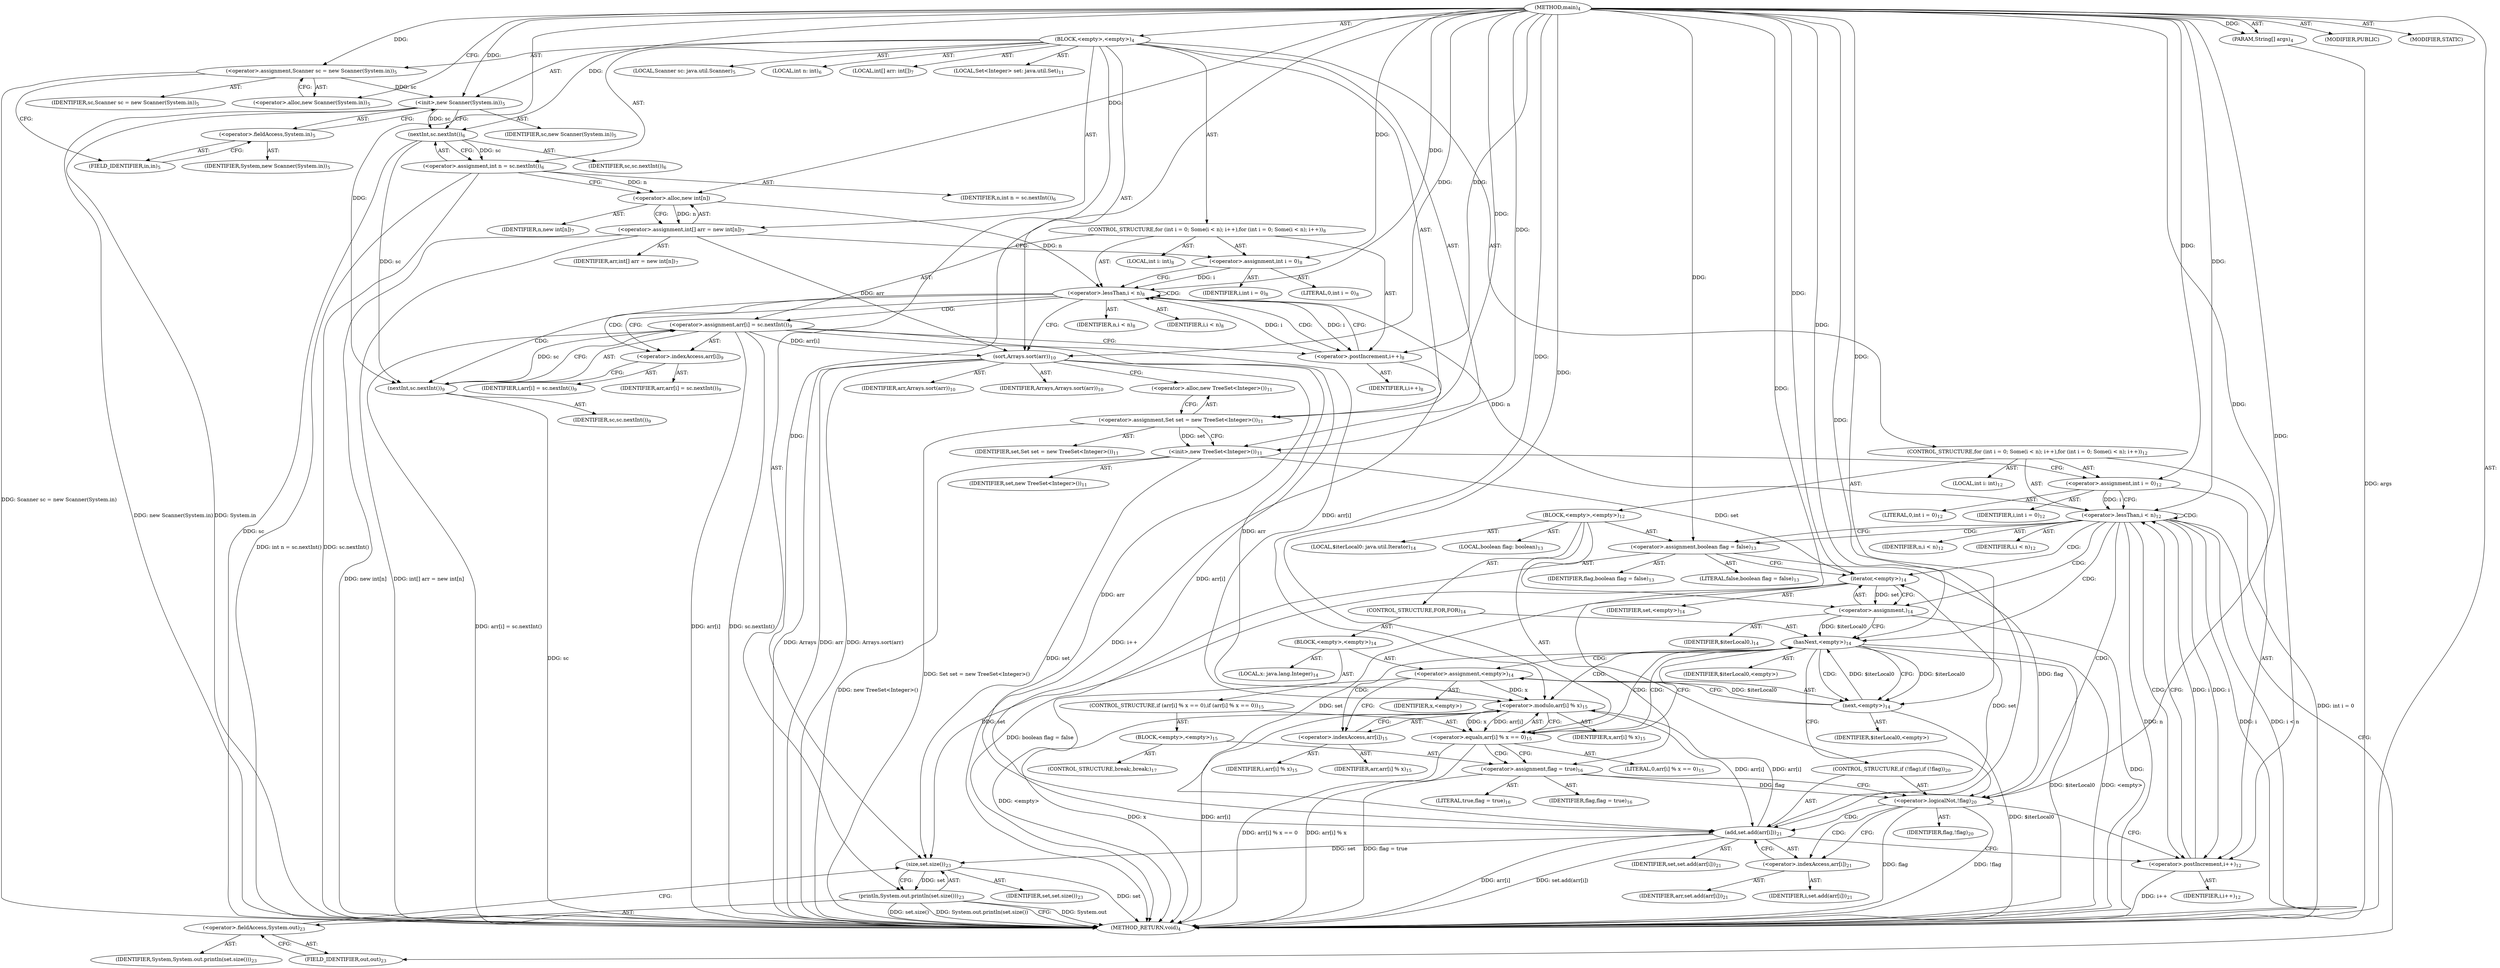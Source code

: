 digraph "main" {  
"21" [label = <(METHOD,main)<SUB>4</SUB>> ]
"22" [label = <(PARAM,String[] args)<SUB>4</SUB>> ]
"23" [label = <(BLOCK,&lt;empty&gt;,&lt;empty&gt;)<SUB>4</SUB>> ]
"4" [label = <(LOCAL,Scanner sc: java.util.Scanner)<SUB>5</SUB>> ]
"24" [label = <(&lt;operator&gt;.assignment,Scanner sc = new Scanner(System.in))<SUB>5</SUB>> ]
"25" [label = <(IDENTIFIER,sc,Scanner sc = new Scanner(System.in))<SUB>5</SUB>> ]
"26" [label = <(&lt;operator&gt;.alloc,new Scanner(System.in))<SUB>5</SUB>> ]
"27" [label = <(&lt;init&gt;,new Scanner(System.in))<SUB>5</SUB>> ]
"3" [label = <(IDENTIFIER,sc,new Scanner(System.in))<SUB>5</SUB>> ]
"28" [label = <(&lt;operator&gt;.fieldAccess,System.in)<SUB>5</SUB>> ]
"29" [label = <(IDENTIFIER,System,new Scanner(System.in))<SUB>5</SUB>> ]
"30" [label = <(FIELD_IDENTIFIER,in,in)<SUB>5</SUB>> ]
"31" [label = <(LOCAL,int n: int)<SUB>6</SUB>> ]
"32" [label = <(&lt;operator&gt;.assignment,int n = sc.nextInt())<SUB>6</SUB>> ]
"33" [label = <(IDENTIFIER,n,int n = sc.nextInt())<SUB>6</SUB>> ]
"34" [label = <(nextInt,sc.nextInt())<SUB>6</SUB>> ]
"35" [label = <(IDENTIFIER,sc,sc.nextInt())<SUB>6</SUB>> ]
"36" [label = <(LOCAL,int[] arr: int[])<SUB>7</SUB>> ]
"37" [label = <(&lt;operator&gt;.assignment,int[] arr = new int[n])<SUB>7</SUB>> ]
"38" [label = <(IDENTIFIER,arr,int[] arr = new int[n])<SUB>7</SUB>> ]
"39" [label = <(&lt;operator&gt;.alloc,new int[n])> ]
"40" [label = <(IDENTIFIER,n,new int[n])<SUB>7</SUB>> ]
"41" [label = <(CONTROL_STRUCTURE,for (int i = 0; Some(i &lt; n); i++),for (int i = 0; Some(i &lt; n); i++))<SUB>8</SUB>> ]
"42" [label = <(LOCAL,int i: int)<SUB>8</SUB>> ]
"43" [label = <(&lt;operator&gt;.assignment,int i = 0)<SUB>8</SUB>> ]
"44" [label = <(IDENTIFIER,i,int i = 0)<SUB>8</SUB>> ]
"45" [label = <(LITERAL,0,int i = 0)<SUB>8</SUB>> ]
"46" [label = <(&lt;operator&gt;.lessThan,i &lt; n)<SUB>8</SUB>> ]
"47" [label = <(IDENTIFIER,i,i &lt; n)<SUB>8</SUB>> ]
"48" [label = <(IDENTIFIER,n,i &lt; n)<SUB>8</SUB>> ]
"49" [label = <(&lt;operator&gt;.postIncrement,i++)<SUB>8</SUB>> ]
"50" [label = <(IDENTIFIER,i,i++)<SUB>8</SUB>> ]
"51" [label = <(&lt;operator&gt;.assignment,arr[i] = sc.nextInt())<SUB>9</SUB>> ]
"52" [label = <(&lt;operator&gt;.indexAccess,arr[i])<SUB>9</SUB>> ]
"53" [label = <(IDENTIFIER,arr,arr[i] = sc.nextInt())<SUB>9</SUB>> ]
"54" [label = <(IDENTIFIER,i,arr[i] = sc.nextInt())<SUB>9</SUB>> ]
"55" [label = <(nextInt,sc.nextInt())<SUB>9</SUB>> ]
"56" [label = <(IDENTIFIER,sc,sc.nextInt())<SUB>9</SUB>> ]
"57" [label = <(sort,Arrays.sort(arr))<SUB>10</SUB>> ]
"58" [label = <(IDENTIFIER,Arrays,Arrays.sort(arr))<SUB>10</SUB>> ]
"59" [label = <(IDENTIFIER,arr,Arrays.sort(arr))<SUB>10</SUB>> ]
"6" [label = <(LOCAL,Set&lt;Integer&gt; set: java.util.Set)<SUB>11</SUB>> ]
"60" [label = <(&lt;operator&gt;.assignment,Set set = new TreeSet&lt;Integer&gt;())<SUB>11</SUB>> ]
"61" [label = <(IDENTIFIER,set,Set set = new TreeSet&lt;Integer&gt;())<SUB>11</SUB>> ]
"62" [label = <(&lt;operator&gt;.alloc,new TreeSet&lt;Integer&gt;())<SUB>11</SUB>> ]
"63" [label = <(&lt;init&gt;,new TreeSet&lt;Integer&gt;())<SUB>11</SUB>> ]
"5" [label = <(IDENTIFIER,set,new TreeSet&lt;Integer&gt;())<SUB>11</SUB>> ]
"64" [label = <(CONTROL_STRUCTURE,for (int i = 0; Some(i &lt; n); i++),for (int i = 0; Some(i &lt; n); i++))<SUB>12</SUB>> ]
"65" [label = <(LOCAL,int i: int)<SUB>12</SUB>> ]
"66" [label = <(&lt;operator&gt;.assignment,int i = 0)<SUB>12</SUB>> ]
"67" [label = <(IDENTIFIER,i,int i = 0)<SUB>12</SUB>> ]
"68" [label = <(LITERAL,0,int i = 0)<SUB>12</SUB>> ]
"69" [label = <(&lt;operator&gt;.lessThan,i &lt; n)<SUB>12</SUB>> ]
"70" [label = <(IDENTIFIER,i,i &lt; n)<SUB>12</SUB>> ]
"71" [label = <(IDENTIFIER,n,i &lt; n)<SUB>12</SUB>> ]
"72" [label = <(&lt;operator&gt;.postIncrement,i++)<SUB>12</SUB>> ]
"73" [label = <(IDENTIFIER,i,i++)<SUB>12</SUB>> ]
"74" [label = <(BLOCK,&lt;empty&gt;,&lt;empty&gt;)<SUB>12</SUB>> ]
"75" [label = <(LOCAL,boolean flag: boolean)<SUB>13</SUB>> ]
"76" [label = <(&lt;operator&gt;.assignment,boolean flag = false)<SUB>13</SUB>> ]
"77" [label = <(IDENTIFIER,flag,boolean flag = false)<SUB>13</SUB>> ]
"78" [label = <(LITERAL,false,boolean flag = false)<SUB>13</SUB>> ]
"79" [label = <(LOCAL,$iterLocal0: java.util.Iterator)<SUB>14</SUB>> ]
"80" [label = <(&lt;operator&gt;.assignment,)<SUB>14</SUB>> ]
"81" [label = <(IDENTIFIER,$iterLocal0,)<SUB>14</SUB>> ]
"82" [label = <(iterator,&lt;empty&gt;)<SUB>14</SUB>> ]
"83" [label = <(IDENTIFIER,set,&lt;empty&gt;)<SUB>14</SUB>> ]
"84" [label = <(CONTROL_STRUCTURE,FOR,FOR)<SUB>14</SUB>> ]
"85" [label = <(hasNext,&lt;empty&gt;)<SUB>14</SUB>> ]
"86" [label = <(IDENTIFIER,$iterLocal0,&lt;empty&gt;)> ]
"87" [label = <(BLOCK,&lt;empty&gt;,&lt;empty&gt;)<SUB>14</SUB>> ]
"88" [label = <(LOCAL,x: java.lang.Integer)<SUB>14</SUB>> ]
"89" [label = <(&lt;operator&gt;.assignment,&lt;empty&gt;)<SUB>14</SUB>> ]
"90" [label = <(IDENTIFIER,x,&lt;empty&gt;)> ]
"91" [label = <(next,&lt;empty&gt;)<SUB>14</SUB>> ]
"92" [label = <(IDENTIFIER,$iterLocal0,&lt;empty&gt;)> ]
"93" [label = <(CONTROL_STRUCTURE,if (arr[i] % x == 0),if (arr[i] % x == 0))<SUB>15</SUB>> ]
"94" [label = <(&lt;operator&gt;.equals,arr[i] % x == 0)<SUB>15</SUB>> ]
"95" [label = <(&lt;operator&gt;.modulo,arr[i] % x)<SUB>15</SUB>> ]
"96" [label = <(&lt;operator&gt;.indexAccess,arr[i])<SUB>15</SUB>> ]
"97" [label = <(IDENTIFIER,arr,arr[i] % x)<SUB>15</SUB>> ]
"98" [label = <(IDENTIFIER,i,arr[i] % x)<SUB>15</SUB>> ]
"99" [label = <(IDENTIFIER,x,arr[i] % x)<SUB>15</SUB>> ]
"100" [label = <(LITERAL,0,arr[i] % x == 0)<SUB>15</SUB>> ]
"101" [label = <(BLOCK,&lt;empty&gt;,&lt;empty&gt;)<SUB>15</SUB>> ]
"102" [label = <(&lt;operator&gt;.assignment,flag = true)<SUB>16</SUB>> ]
"103" [label = <(IDENTIFIER,flag,flag = true)<SUB>16</SUB>> ]
"104" [label = <(LITERAL,true,flag = true)<SUB>16</SUB>> ]
"105" [label = <(CONTROL_STRUCTURE,break;,break;)<SUB>17</SUB>> ]
"106" [label = <(CONTROL_STRUCTURE,if (!flag),if (!flag))<SUB>20</SUB>> ]
"107" [label = <(&lt;operator&gt;.logicalNot,!flag)<SUB>20</SUB>> ]
"108" [label = <(IDENTIFIER,flag,!flag)<SUB>20</SUB>> ]
"109" [label = <(add,set.add(arr[i]))<SUB>21</SUB>> ]
"110" [label = <(IDENTIFIER,set,set.add(arr[i]))<SUB>21</SUB>> ]
"111" [label = <(&lt;operator&gt;.indexAccess,arr[i])<SUB>21</SUB>> ]
"112" [label = <(IDENTIFIER,arr,set.add(arr[i]))<SUB>21</SUB>> ]
"113" [label = <(IDENTIFIER,i,set.add(arr[i]))<SUB>21</SUB>> ]
"114" [label = <(println,System.out.println(set.size()))<SUB>23</SUB>> ]
"115" [label = <(&lt;operator&gt;.fieldAccess,System.out)<SUB>23</SUB>> ]
"116" [label = <(IDENTIFIER,System,System.out.println(set.size()))<SUB>23</SUB>> ]
"117" [label = <(FIELD_IDENTIFIER,out,out)<SUB>23</SUB>> ]
"118" [label = <(size,set.size())<SUB>23</SUB>> ]
"119" [label = <(IDENTIFIER,set,set.size())<SUB>23</SUB>> ]
"120" [label = <(MODIFIER,PUBLIC)> ]
"121" [label = <(MODIFIER,STATIC)> ]
"122" [label = <(METHOD_RETURN,void)<SUB>4</SUB>> ]
  "21" -> "22"  [ label = "AST: "] 
  "21" -> "23"  [ label = "AST: "] 
  "21" -> "120"  [ label = "AST: "] 
  "21" -> "121"  [ label = "AST: "] 
  "21" -> "122"  [ label = "AST: "] 
  "23" -> "4"  [ label = "AST: "] 
  "23" -> "24"  [ label = "AST: "] 
  "23" -> "27"  [ label = "AST: "] 
  "23" -> "31"  [ label = "AST: "] 
  "23" -> "32"  [ label = "AST: "] 
  "23" -> "36"  [ label = "AST: "] 
  "23" -> "37"  [ label = "AST: "] 
  "23" -> "41"  [ label = "AST: "] 
  "23" -> "57"  [ label = "AST: "] 
  "23" -> "6"  [ label = "AST: "] 
  "23" -> "60"  [ label = "AST: "] 
  "23" -> "63"  [ label = "AST: "] 
  "23" -> "64"  [ label = "AST: "] 
  "23" -> "114"  [ label = "AST: "] 
  "24" -> "25"  [ label = "AST: "] 
  "24" -> "26"  [ label = "AST: "] 
  "27" -> "3"  [ label = "AST: "] 
  "27" -> "28"  [ label = "AST: "] 
  "28" -> "29"  [ label = "AST: "] 
  "28" -> "30"  [ label = "AST: "] 
  "32" -> "33"  [ label = "AST: "] 
  "32" -> "34"  [ label = "AST: "] 
  "34" -> "35"  [ label = "AST: "] 
  "37" -> "38"  [ label = "AST: "] 
  "37" -> "39"  [ label = "AST: "] 
  "39" -> "40"  [ label = "AST: "] 
  "41" -> "42"  [ label = "AST: "] 
  "41" -> "43"  [ label = "AST: "] 
  "41" -> "46"  [ label = "AST: "] 
  "41" -> "49"  [ label = "AST: "] 
  "41" -> "51"  [ label = "AST: "] 
  "43" -> "44"  [ label = "AST: "] 
  "43" -> "45"  [ label = "AST: "] 
  "46" -> "47"  [ label = "AST: "] 
  "46" -> "48"  [ label = "AST: "] 
  "49" -> "50"  [ label = "AST: "] 
  "51" -> "52"  [ label = "AST: "] 
  "51" -> "55"  [ label = "AST: "] 
  "52" -> "53"  [ label = "AST: "] 
  "52" -> "54"  [ label = "AST: "] 
  "55" -> "56"  [ label = "AST: "] 
  "57" -> "58"  [ label = "AST: "] 
  "57" -> "59"  [ label = "AST: "] 
  "60" -> "61"  [ label = "AST: "] 
  "60" -> "62"  [ label = "AST: "] 
  "63" -> "5"  [ label = "AST: "] 
  "64" -> "65"  [ label = "AST: "] 
  "64" -> "66"  [ label = "AST: "] 
  "64" -> "69"  [ label = "AST: "] 
  "64" -> "72"  [ label = "AST: "] 
  "64" -> "74"  [ label = "AST: "] 
  "66" -> "67"  [ label = "AST: "] 
  "66" -> "68"  [ label = "AST: "] 
  "69" -> "70"  [ label = "AST: "] 
  "69" -> "71"  [ label = "AST: "] 
  "72" -> "73"  [ label = "AST: "] 
  "74" -> "75"  [ label = "AST: "] 
  "74" -> "76"  [ label = "AST: "] 
  "74" -> "79"  [ label = "AST: "] 
  "74" -> "80"  [ label = "AST: "] 
  "74" -> "84"  [ label = "AST: "] 
  "74" -> "106"  [ label = "AST: "] 
  "76" -> "77"  [ label = "AST: "] 
  "76" -> "78"  [ label = "AST: "] 
  "80" -> "81"  [ label = "AST: "] 
  "80" -> "82"  [ label = "AST: "] 
  "82" -> "83"  [ label = "AST: "] 
  "84" -> "85"  [ label = "AST: "] 
  "84" -> "87"  [ label = "AST: "] 
  "85" -> "86"  [ label = "AST: "] 
  "87" -> "88"  [ label = "AST: "] 
  "87" -> "89"  [ label = "AST: "] 
  "87" -> "93"  [ label = "AST: "] 
  "89" -> "90"  [ label = "AST: "] 
  "89" -> "91"  [ label = "AST: "] 
  "91" -> "92"  [ label = "AST: "] 
  "93" -> "94"  [ label = "AST: "] 
  "93" -> "101"  [ label = "AST: "] 
  "94" -> "95"  [ label = "AST: "] 
  "94" -> "100"  [ label = "AST: "] 
  "95" -> "96"  [ label = "AST: "] 
  "95" -> "99"  [ label = "AST: "] 
  "96" -> "97"  [ label = "AST: "] 
  "96" -> "98"  [ label = "AST: "] 
  "101" -> "102"  [ label = "AST: "] 
  "101" -> "105"  [ label = "AST: "] 
  "102" -> "103"  [ label = "AST: "] 
  "102" -> "104"  [ label = "AST: "] 
  "106" -> "107"  [ label = "AST: "] 
  "106" -> "109"  [ label = "AST: "] 
  "107" -> "108"  [ label = "AST: "] 
  "109" -> "110"  [ label = "AST: "] 
  "109" -> "111"  [ label = "AST: "] 
  "111" -> "112"  [ label = "AST: "] 
  "111" -> "113"  [ label = "AST: "] 
  "114" -> "115"  [ label = "AST: "] 
  "114" -> "118"  [ label = "AST: "] 
  "115" -> "116"  [ label = "AST: "] 
  "115" -> "117"  [ label = "AST: "] 
  "118" -> "119"  [ label = "AST: "] 
  "24" -> "30"  [ label = "CFG: "] 
  "27" -> "34"  [ label = "CFG: "] 
  "32" -> "39"  [ label = "CFG: "] 
  "37" -> "43"  [ label = "CFG: "] 
  "57" -> "62"  [ label = "CFG: "] 
  "60" -> "63"  [ label = "CFG: "] 
  "63" -> "66"  [ label = "CFG: "] 
  "114" -> "122"  [ label = "CFG: "] 
  "26" -> "24"  [ label = "CFG: "] 
  "28" -> "27"  [ label = "CFG: "] 
  "34" -> "32"  [ label = "CFG: "] 
  "39" -> "37"  [ label = "CFG: "] 
  "43" -> "46"  [ label = "CFG: "] 
  "46" -> "52"  [ label = "CFG: "] 
  "46" -> "57"  [ label = "CFG: "] 
  "49" -> "46"  [ label = "CFG: "] 
  "51" -> "49"  [ label = "CFG: "] 
  "62" -> "60"  [ label = "CFG: "] 
  "66" -> "69"  [ label = "CFG: "] 
  "69" -> "76"  [ label = "CFG: "] 
  "69" -> "117"  [ label = "CFG: "] 
  "72" -> "69"  [ label = "CFG: "] 
  "115" -> "118"  [ label = "CFG: "] 
  "118" -> "114"  [ label = "CFG: "] 
  "30" -> "28"  [ label = "CFG: "] 
  "52" -> "55"  [ label = "CFG: "] 
  "55" -> "51"  [ label = "CFG: "] 
  "76" -> "82"  [ label = "CFG: "] 
  "80" -> "85"  [ label = "CFG: "] 
  "117" -> "115"  [ label = "CFG: "] 
  "82" -> "80"  [ label = "CFG: "] 
  "85" -> "91"  [ label = "CFG: "] 
  "85" -> "107"  [ label = "CFG: "] 
  "107" -> "111"  [ label = "CFG: "] 
  "107" -> "72"  [ label = "CFG: "] 
  "109" -> "72"  [ label = "CFG: "] 
  "89" -> "96"  [ label = "CFG: "] 
  "111" -> "109"  [ label = "CFG: "] 
  "91" -> "89"  [ label = "CFG: "] 
  "94" -> "85"  [ label = "CFG: "] 
  "94" -> "102"  [ label = "CFG: "] 
  "95" -> "94"  [ label = "CFG: "] 
  "102" -> "107"  [ label = "CFG: "] 
  "96" -> "95"  [ label = "CFG: "] 
  "21" -> "26"  [ label = "CFG: "] 
  "22" -> "122"  [ label = "DDG: args"] 
  "24" -> "122"  [ label = "DDG: Scanner sc = new Scanner(System.in)"] 
  "27" -> "122"  [ label = "DDG: System.in"] 
  "27" -> "122"  [ label = "DDG: new Scanner(System.in)"] 
  "34" -> "122"  [ label = "DDG: sc"] 
  "32" -> "122"  [ label = "DDG: sc.nextInt()"] 
  "32" -> "122"  [ label = "DDG: int n = sc.nextInt()"] 
  "37" -> "122"  [ label = "DDG: new int[n]"] 
  "37" -> "122"  [ label = "DDG: int[] arr = new int[n]"] 
  "57" -> "122"  [ label = "DDG: arr"] 
  "57" -> "122"  [ label = "DDG: Arrays.sort(arr)"] 
  "60" -> "122"  [ label = "DDG: Set set = new TreeSet&lt;Integer&gt;()"] 
  "63" -> "122"  [ label = "DDG: new TreeSet&lt;Integer&gt;()"] 
  "66" -> "122"  [ label = "DDG: int i = 0"] 
  "69" -> "122"  [ label = "DDG: i"] 
  "69" -> "122"  [ label = "DDG: n"] 
  "69" -> "122"  [ label = "DDG: i &lt; n"] 
  "114" -> "122"  [ label = "DDG: System.out"] 
  "118" -> "122"  [ label = "DDG: set"] 
  "114" -> "122"  [ label = "DDG: set.size()"] 
  "114" -> "122"  [ label = "DDG: System.out.println(set.size())"] 
  "76" -> "122"  [ label = "DDG: boolean flag = false"] 
  "80" -> "122"  [ label = "DDG: "] 
  "85" -> "122"  [ label = "DDG: $iterLocal0"] 
  "85" -> "122"  [ label = "DDG: &lt;empty&gt;"] 
  "91" -> "122"  [ label = "DDG: $iterLocal0"] 
  "89" -> "122"  [ label = "DDG: &lt;empty&gt;"] 
  "95" -> "122"  [ label = "DDG: arr[i]"] 
  "95" -> "122"  [ label = "DDG: x"] 
  "94" -> "122"  [ label = "DDG: arr[i] % x"] 
  "94" -> "122"  [ label = "DDG: arr[i] % x == 0"] 
  "102" -> "122"  [ label = "DDG: flag = true"] 
  "107" -> "122"  [ label = "DDG: flag"] 
  "107" -> "122"  [ label = "DDG: !flag"] 
  "109" -> "122"  [ label = "DDG: arr[i]"] 
  "109" -> "122"  [ label = "DDG: set.add(arr[i])"] 
  "72" -> "122"  [ label = "DDG: i++"] 
  "51" -> "122"  [ label = "DDG: arr[i]"] 
  "55" -> "122"  [ label = "DDG: sc"] 
  "51" -> "122"  [ label = "DDG: sc.nextInt()"] 
  "51" -> "122"  [ label = "DDG: arr[i] = sc.nextInt()"] 
  "49" -> "122"  [ label = "DDG: i++"] 
  "57" -> "122"  [ label = "DDG: Arrays"] 
  "21" -> "22"  [ label = "DDG: "] 
  "21" -> "24"  [ label = "DDG: "] 
  "34" -> "32"  [ label = "DDG: sc"] 
  "39" -> "37"  [ label = "DDG: n"] 
  "21" -> "60"  [ label = "DDG: "] 
  "24" -> "27"  [ label = "DDG: sc"] 
  "21" -> "27"  [ label = "DDG: "] 
  "21" -> "43"  [ label = "DDG: "] 
  "55" -> "51"  [ label = "DDG: sc"] 
  "21" -> "57"  [ label = "DDG: "] 
  "37" -> "57"  [ label = "DDG: arr"] 
  "51" -> "57"  [ label = "DDG: arr[i]"] 
  "60" -> "63"  [ label = "DDG: set"] 
  "21" -> "63"  [ label = "DDG: "] 
  "21" -> "66"  [ label = "DDG: "] 
  "118" -> "114"  [ label = "DDG: set"] 
  "27" -> "34"  [ label = "DDG: sc"] 
  "21" -> "34"  [ label = "DDG: "] 
  "32" -> "39"  [ label = "DDG: n"] 
  "21" -> "39"  [ label = "DDG: "] 
  "43" -> "46"  [ label = "DDG: i"] 
  "49" -> "46"  [ label = "DDG: i"] 
  "21" -> "46"  [ label = "DDG: "] 
  "39" -> "46"  [ label = "DDG: n"] 
  "46" -> "49"  [ label = "DDG: i"] 
  "21" -> "49"  [ label = "DDG: "] 
  "66" -> "69"  [ label = "DDG: i"] 
  "72" -> "69"  [ label = "DDG: i"] 
  "21" -> "69"  [ label = "DDG: "] 
  "46" -> "69"  [ label = "DDG: n"] 
  "69" -> "72"  [ label = "DDG: i"] 
  "21" -> "72"  [ label = "DDG: "] 
  "21" -> "76"  [ label = "DDG: "] 
  "82" -> "80"  [ label = "DDG: set"] 
  "63" -> "118"  [ label = "DDG: set"] 
  "82" -> "118"  [ label = "DDG: set"] 
  "109" -> "118"  [ label = "DDG: set"] 
  "21" -> "118"  [ label = "DDG: "] 
  "34" -> "55"  [ label = "DDG: sc"] 
  "21" -> "55"  [ label = "DDG: "] 
  "63" -> "82"  [ label = "DDG: set"] 
  "109" -> "82"  [ label = "DDG: set"] 
  "21" -> "82"  [ label = "DDG: "] 
  "80" -> "85"  [ label = "DDG: $iterLocal0"] 
  "91" -> "85"  [ label = "DDG: $iterLocal0"] 
  "21" -> "85"  [ label = "DDG: "] 
  "91" -> "89"  [ label = "DDG: $iterLocal0"] 
  "76" -> "107"  [ label = "DDG: flag"] 
  "102" -> "107"  [ label = "DDG: flag"] 
  "21" -> "107"  [ label = "DDG: "] 
  "82" -> "109"  [ label = "DDG: set"] 
  "21" -> "109"  [ label = "DDG: "] 
  "57" -> "109"  [ label = "DDG: arr"] 
  "95" -> "109"  [ label = "DDG: arr[i]"] 
  "51" -> "109"  [ label = "DDG: arr[i]"] 
  "85" -> "91"  [ label = "DDG: $iterLocal0"] 
  "21" -> "91"  [ label = "DDG: "] 
  "95" -> "94"  [ label = "DDG: arr[i]"] 
  "95" -> "94"  [ label = "DDG: x"] 
  "21" -> "94"  [ label = "DDG: "] 
  "21" -> "102"  [ label = "DDG: "] 
  "57" -> "95"  [ label = "DDG: arr"] 
  "109" -> "95"  [ label = "DDG: arr[i]"] 
  "51" -> "95"  [ label = "DDG: arr[i]"] 
  "89" -> "95"  [ label = "DDG: x"] 
  "21" -> "95"  [ label = "DDG: "] 
  "46" -> "49"  [ label = "CDG: "] 
  "46" -> "51"  [ label = "CDG: "] 
  "46" -> "52"  [ label = "CDG: "] 
  "46" -> "46"  [ label = "CDG: "] 
  "46" -> "55"  [ label = "CDG: "] 
  "69" -> "107"  [ label = "CDG: "] 
  "69" -> "80"  [ label = "CDG: "] 
  "69" -> "85"  [ label = "CDG: "] 
  "69" -> "72"  [ label = "CDG: "] 
  "69" -> "69"  [ label = "CDG: "] 
  "69" -> "76"  [ label = "CDG: "] 
  "69" -> "82"  [ label = "CDG: "] 
  "85" -> "94"  [ label = "CDG: "] 
  "85" -> "96"  [ label = "CDG: "] 
  "85" -> "89"  [ label = "CDG: "] 
  "85" -> "95"  [ label = "CDG: "] 
  "85" -> "91"  [ label = "CDG: "] 
  "107" -> "111"  [ label = "CDG: "] 
  "107" -> "109"  [ label = "CDG: "] 
  "94" -> "102"  [ label = "CDG: "] 
  "94" -> "85"  [ label = "CDG: "] 
}
